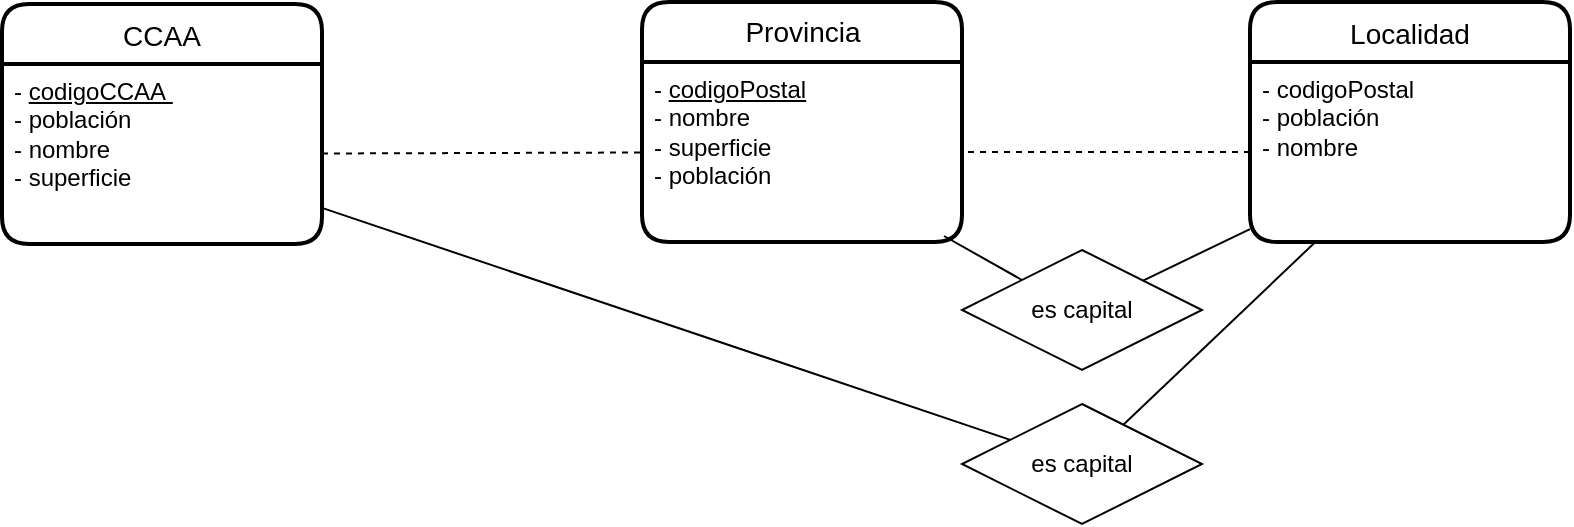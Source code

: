 <mxfile version="20.1.2" type="github">
  <diagram id="e14B0zVhnKclSYJwJWuQ" name="Pàgina-1">
    <mxGraphModel dx="2212" dy="549" grid="0" gridSize="10" guides="1" tooltips="1" connect="1" arrows="1" fold="1" page="1" pageScale="1" pageWidth="1169" pageHeight="827" math="0" shadow="0">
      <root>
        <mxCell id="0" />
        <mxCell id="1" parent="0" />
        <mxCell id="MY2yZ7T-iWRl8EQ1s907-56" value="Localidad" style="swimlane;childLayout=stackLayout;horizontal=1;startSize=30;horizontalStack=0;rounded=1;fontSize=14;fontStyle=0;strokeWidth=2;resizeParent=0;resizeLast=1;shadow=0;dashed=0;align=center;" vertex="1" parent="1">
          <mxGeometry x="-386" y="311" width="160" height="120" as="geometry" />
        </mxCell>
        <mxCell id="MY2yZ7T-iWRl8EQ1s907-57" value="- codigoPostal&#xa;- población&#xa;- nombre" style="align=left;strokeColor=none;fillColor=none;spacingLeft=4;fontSize=12;verticalAlign=top;resizable=0;rotatable=0;part=1;html=1;" vertex="1" parent="MY2yZ7T-iWRl8EQ1s907-56">
          <mxGeometry y="30" width="160" height="90" as="geometry" />
        </mxCell>
        <mxCell id="MY2yZ7T-iWRl8EQ1s907-62" value="Provincia" style="swimlane;childLayout=stackLayout;horizontal=1;startSize=30;horizontalStack=0;rounded=1;fontSize=14;fontStyle=0;strokeWidth=2;resizeParent=0;resizeLast=1;shadow=0;dashed=0;align=center;html=1;" vertex="1" parent="1">
          <mxGeometry x="-690" y="311" width="160" height="120" as="geometry" />
        </mxCell>
        <mxCell id="MY2yZ7T-iWRl8EQ1s907-63" value="- &lt;u&gt;codigoPostal&lt;/u&gt;&lt;br&gt;- nombre&lt;br&gt;- superficie&lt;br&gt;- población" style="align=left;strokeColor=none;fillColor=none;spacingLeft=4;fontSize=12;verticalAlign=top;resizable=0;rotatable=0;part=1;html=1;" vertex="1" parent="MY2yZ7T-iWRl8EQ1s907-62">
          <mxGeometry y="30" width="160" height="90" as="geometry" />
        </mxCell>
        <mxCell id="MY2yZ7T-iWRl8EQ1s907-60" value="CCAA" style="swimlane;childLayout=stackLayout;horizontal=1;startSize=30;horizontalStack=0;rounded=1;fontSize=14;fontStyle=0;strokeWidth=2;resizeParent=0;resizeLast=1;shadow=0;dashed=0;align=center;" vertex="1" parent="1">
          <mxGeometry x="-1010" y="312" width="160" height="120" as="geometry" />
        </mxCell>
        <mxCell id="MY2yZ7T-iWRl8EQ1s907-61" value="- &lt;u&gt;codigoCCAA&amp;nbsp;&lt;/u&gt;&lt;br&gt;- población&lt;br&gt;- nombre&lt;br&gt;- superficie" style="align=left;strokeColor=none;fillColor=none;spacingLeft=4;fontSize=12;verticalAlign=top;resizable=0;rotatable=0;part=1;fontStyle=0;html=1;" vertex="1" parent="MY2yZ7T-iWRl8EQ1s907-60">
          <mxGeometry y="30" width="160" height="90" as="geometry" />
        </mxCell>
        <mxCell id="MY2yZ7T-iWRl8EQ1s907-69" value="" style="endArrow=none;html=1;rounded=0;dashed=1;" edge="1" parent="1" source="MY2yZ7T-iWRl8EQ1s907-61" target="MY2yZ7T-iWRl8EQ1s907-63">
          <mxGeometry relative="1" as="geometry">
            <mxPoint x="-280" y="302" as="sourcePoint" />
            <mxPoint x="-786.105" y="203.948" as="targetPoint" />
          </mxGeometry>
        </mxCell>
        <mxCell id="MY2yZ7T-iWRl8EQ1s907-74" value="" style="endArrow=none;html=1;rounded=0;dashed=1;" edge="1" parent="1" source="MY2yZ7T-iWRl8EQ1s907-57" target="MY2yZ7T-iWRl8EQ1s907-63">
          <mxGeometry relative="1" as="geometry">
            <mxPoint x="-392.287" y="203.143" as="sourcePoint" />
            <mxPoint x="-420" y="391.545" as="targetPoint" />
          </mxGeometry>
        </mxCell>
        <mxCell id="MY2yZ7T-iWRl8EQ1s907-76" value="es capital" style="shape=rhombus;perimeter=rhombusPerimeter;whiteSpace=wrap;html=1;align=center;" vertex="1" parent="1">
          <mxGeometry x="-530" y="512" width="120" height="60" as="geometry" />
        </mxCell>
        <mxCell id="MY2yZ7T-iWRl8EQ1s907-77" value="es capital" style="shape=rhombus;perimeter=rhombusPerimeter;whiteSpace=wrap;html=1;align=center;" vertex="1" parent="1">
          <mxGeometry x="-530" y="435" width="120" height="60" as="geometry" />
        </mxCell>
        <mxCell id="MY2yZ7T-iWRl8EQ1s907-78" value="" style="endArrow=none;html=1;rounded=0;" edge="1" parent="1" source="MY2yZ7T-iWRl8EQ1s907-61" target="MY2yZ7T-iWRl8EQ1s907-76">
          <mxGeometry relative="1" as="geometry">
            <mxPoint x="-884.878" y="352.0" as="sourcePoint" />
            <mxPoint x="-776.842" y="213.579" as="targetPoint" />
          </mxGeometry>
        </mxCell>
        <mxCell id="MY2yZ7T-iWRl8EQ1s907-79" value="" style="endArrow=none;html=1;rounded=0;entryX=0;entryY=0;entryDx=0;entryDy=0;" edge="1" parent="1" target="MY2yZ7T-iWRl8EQ1s907-77">
          <mxGeometry relative="1" as="geometry">
            <mxPoint x="-539" y="428" as="sourcePoint" />
            <mxPoint x="-493" y="447" as="targetPoint" />
          </mxGeometry>
        </mxCell>
        <mxCell id="MY2yZ7T-iWRl8EQ1s907-80" value="" style="endArrow=none;html=1;rounded=0;" edge="1" parent="1" source="MY2yZ7T-iWRl8EQ1s907-77" target="MY2yZ7T-iWRl8EQ1s907-57">
          <mxGeometry relative="1" as="geometry">
            <mxPoint x="-320" y="358.538" as="sourcePoint" />
            <mxPoint x="-469.412" y="286.706" as="targetPoint" />
          </mxGeometry>
        </mxCell>
        <mxCell id="MY2yZ7T-iWRl8EQ1s907-81" value="" style="endArrow=none;html=1;rounded=0;" edge="1" parent="1" source="MY2yZ7T-iWRl8EQ1s907-76" target="MY2yZ7T-iWRl8EQ1s907-57">
          <mxGeometry relative="1" as="geometry">
            <mxPoint x="-506.364" y="245.182" as="sourcePoint" />
            <mxPoint x="-559.322" y="22" as="targetPoint" />
          </mxGeometry>
        </mxCell>
      </root>
    </mxGraphModel>
  </diagram>
</mxfile>

